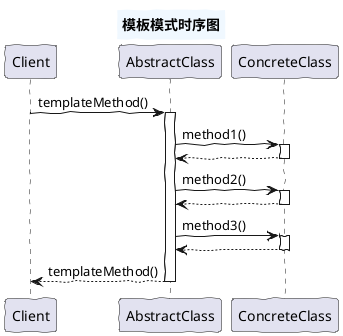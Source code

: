 @startuml

skinparam handwritten true
skinparam titleBorderThickness 2
skinparam titleBackgroundColor AliceBlue

title
    模板模式时序图
end title

Client -> AbstractClass : templateMethod()
activate AbstractClass
AbstractClass -> ConcreteClass : method1()
activate ConcreteClass
ConcreteClass --> AbstractClass
deactivate ConcreteClass
AbstractClass -> ConcreteClass : method2()
activate ConcreteClass
ConcreteClass --> AbstractClass
deactivate ConcreteClass
AbstractClass -> ConcreteClass : method3()
activate ConcreteClass
ConcreteClass --> AbstractClass
deactivate ConcreteClass
AbstractClass --> Client : templateMethod()
deactivate AbstractClass
@enduml